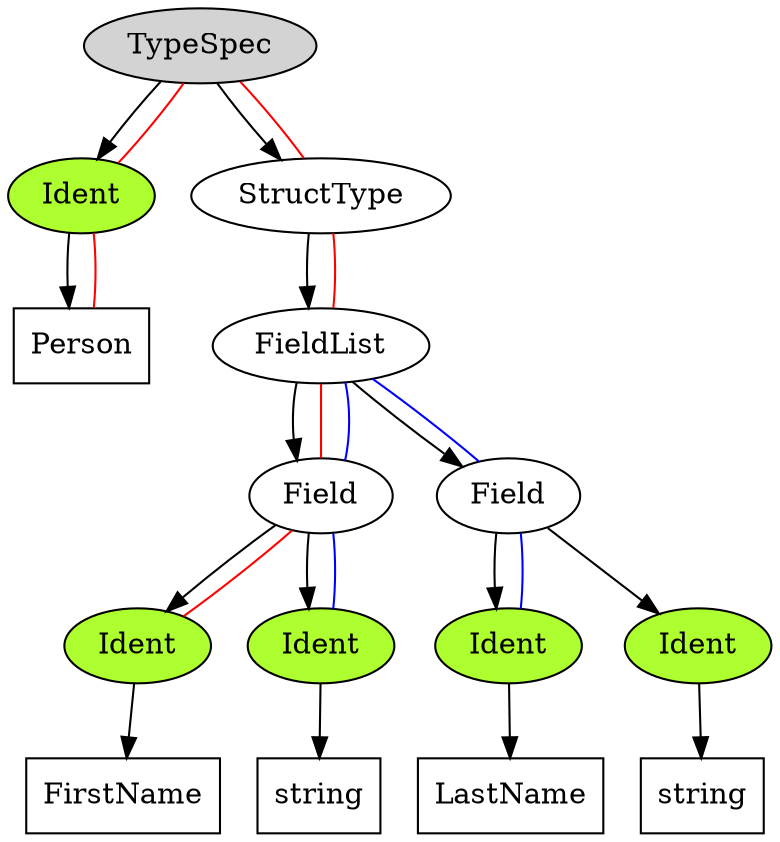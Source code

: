 digraph AST {
    // labels and shapes
    Field1[label="Field"]
    Field2[label="Field"]
    Person[shape=box]
    FirstName[shape=box]
    LastName[shape=box]
    string1[shape=box,label="string"]
    string2[shape=box,label="string"]

    // AST
    TypeSpec -> Ident;
    Ident -> Person;
    TypeSpec -> StructType;
    StructType -> FieldList;
    FieldList -> Field1;
    FieldList -> Field2;
    Field1 -> Ident1;
    Ident1 -> FirstName;
    Field1 -> Ident2;
    Ident2 -> string1;
    Field2 -> Ident3;
    Ident3 -> LastName;
    Field2 -> Ident4;
    Ident4 -> string2;
    
    // AST Paths
    Person -> Ident[style="solid",color="red", dir=none];
    Ident -> TypeSpec[style="solid",color="red", dir=none];
    TypeSpec -> StructType[style="solid",color="red", dir=none];
    StructType -> FieldList[style="solid",color="red", dir=none];
    FieldList -> Field1[style="solid",color="red", dir=none];
    Field1 -> Ident1[style="solid",color="red", dir=none];

    FieldList -> Field2[style="solid",color="blue", dir=none];
    Field2 -> Ident3[style="solid",color="blue", dir=none];
    FieldList -> Field1[style="solid",color="blue", dir=none];
    Field1 -> Ident2[style="solid",color="blue", dir=none];
    
    
    // styles
    TypeSpec[style=filled]
    Ident[style=filled, fillcolor="greenyellow"]
    Ident1[style=filled, fillcolor="greenyellow", label="Ident"]
    Ident2[style=filled, fillcolor="greenyellow", label="Ident"]
    Ident3[style=filled, fillcolor="greenyellow", label="Ident"]
    Ident4[style=filled, fillcolor="greenyellow", label="Ident"]

}

